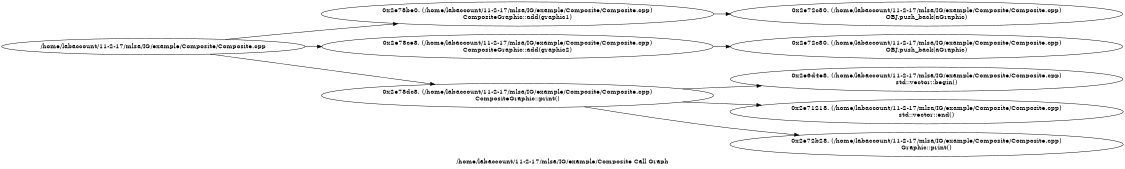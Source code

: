 digraph "/home/labaccount/11-2-17/mlsa/IG/example/Composite Call Graph" {
	graph [dpi=300
		rankdir=LR
		size="7.5, 10"
		label="/home/labaccount/11-2-17/mlsa/IG/example/Composite Call Graph"
	];

	Node0x400967982 [shape=oval, label="/home/labaccount/11-2-17/mlsa/IG/example/Composite/Composite.cpp"];
	Node0x626171301 [shape=oval, label="0x2e78be0. (/home/labaccount/11-2-17/mlsa/IG/example/Composite/Composite.cpp)\nCompositeGraphic::add(graphic1)"];
	Node0x400967982 -> Node0x626171301;
	Node0x887370099 [shape=oval, label="0x2e78ce8. (/home/labaccount/11-2-17/mlsa/IG/example/Composite/Composite.cpp)\nCompositeGraphic::add(graphic2)"];
	Node0x400967982 -> Node0x887370099;
	Node0x975872227 [shape=oval, label="0x2e78dc8. (/home/labaccount/11-2-17/mlsa/IG/example/Composite/Composite.cpp)\nCompositeGraphic::print()"];
	Node0x400967982 -> Node0x975872227;
	Node0x309398099 [shape=oval, label="0x2e72c80. (/home/labaccount/11-2-17/mlsa/IG/example/Composite/Composite.cpp)\nOBJ.push_back(aGraphic)"];
	Node0x626171301 -> Node0x309398099;
	Node0x174060712 [shape=oval, label="0x2e72c80. (/home/labaccount/11-2-17/mlsa/IG/example/Composite/Composite.cpp)\nOBJ.push_back(aGraphic)"];
	Node0x887370099 -> Node0x174060712;
	Node0x456689476 [shape=oval, label="0x2e6d4e8. (/home/labaccount/11-2-17/mlsa/IG/example/Composite/Composite.cpp)\nstd::vector::begin()"];
	Node0x975872227 -> Node0x456689476;
	Node0x843828764 [shape=oval, label="0x2e71218. (/home/labaccount/11-2-17/mlsa/IG/example/Composite/Composite.cpp)\nstd::vector::end()"];
	Node0x975872227 -> Node0x843828764;
	Node0x752582825 [shape=oval, label="0x2e72b28. (/home/labaccount/11-2-17/mlsa/IG/example/Composite/Composite.cpp)\nGraphic::print()"];
	Node0x975872227 -> Node0x752582825;
}